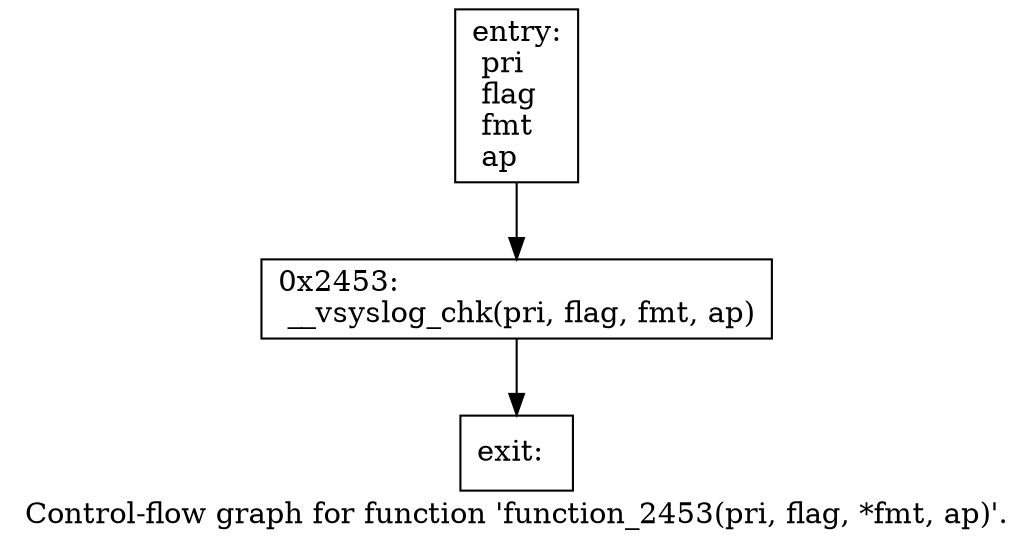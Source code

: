 digraph "Control-flow graph for function 'function_2453(pri, flag, *fmt, ap)'." {
  label="Control-flow graph for function 'function_2453(pri, flag, *fmt, ap)'.";
  node [shape=record];

  Node07711798 [label="{entry:\l  pri\l  flag\l  fmt\l  ap\l}"];
  Node07711798 -> Node07711318;
  Node07711318 [label="{0x2453:\l  __vsyslog_chk(pri, flag, fmt, ap)\l}"];
  Node07711318 -> Node07711240;
  Node07711240 [label="{exit:\l}"];

}
